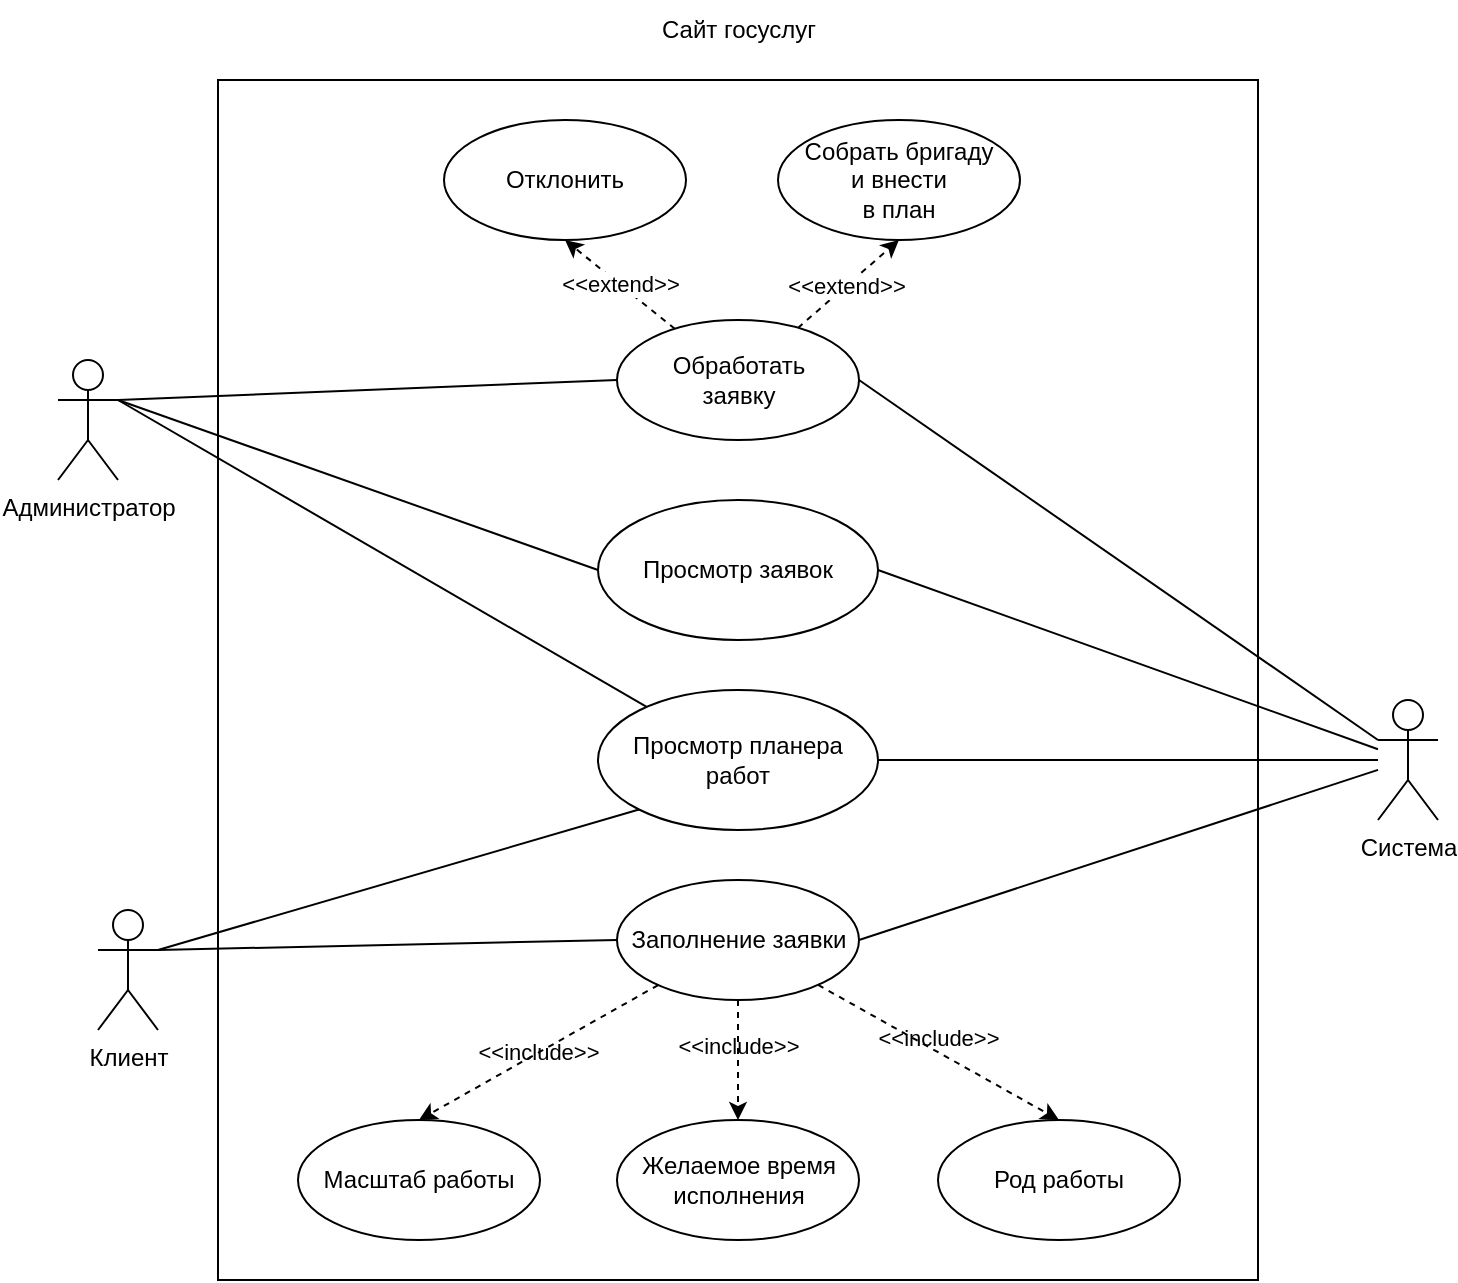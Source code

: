 <mxfile version="24.8.9">
  <diagram id="M13nzgHDiBsrt1ZgYOBN" name="Страница 1">
    <mxGraphModel dx="1106" dy="703" grid="1" gridSize="10" guides="1" tooltips="1" connect="1" arrows="1" fold="1" page="1" pageScale="1" pageWidth="827" pageHeight="1169" math="0" shadow="0">
      <root>
        <mxCell id="0" />
        <mxCell id="1" parent="0" />
        <mxCell id="l2btpocBM2kwRpMdsqXY-9" value="" style="rounded=0;whiteSpace=wrap;html=1;fillColor=none;" vertex="1" parent="1">
          <mxGeometry x="180" y="250" width="520" height="600" as="geometry" />
        </mxCell>
        <mxCell id="fY_PwHqfxWm9hgMFCMMJ-108" value="Сайт госуслуг" style="text;html=1;strokeColor=none;fillColor=none;align=center;verticalAlign=middle;whiteSpace=wrap;rounded=0;shadow=0;glass=0;sketch=0;strokeWidth=1;movable=1;resizable=1;rotatable=1;deletable=1;editable=1;connectable=1;locked=0;" parent="1" vertex="1">
          <mxGeometry x="386.5" y="210" width="107" height="30" as="geometry" />
        </mxCell>
        <mxCell id="l2btpocBM2kwRpMdsqXY-12" style="rounded=0;orthogonalLoop=1;jettySize=auto;html=1;exitX=1;exitY=0.333;exitDx=0;exitDy=0;exitPerimeter=0;entryX=0;entryY=0.5;entryDx=0;entryDy=0;endArrow=none;endFill=0;" edge="1" parent="1" source="fY_PwHqfxWm9hgMFCMMJ-110" target="l2btpocBM2kwRpMdsqXY-6">
          <mxGeometry relative="1" as="geometry" />
        </mxCell>
        <mxCell id="fY_PwHqfxWm9hgMFCMMJ-110" value="Администратор" style="shape=umlActor;verticalLabelPosition=bottom;verticalAlign=top;html=1;outlineConnect=0;shadow=0;glass=0;sketch=0;strokeColor=default;strokeWidth=1;fillColor=default;gradientColor=none;" parent="1" vertex="1">
          <mxGeometry x="100" y="390" width="30" height="60" as="geometry" />
        </mxCell>
        <mxCell id="fY_PwHqfxWm9hgMFCMMJ-111" value="Клиент" style="shape=umlActor;verticalLabelPosition=bottom;verticalAlign=top;html=1;outlineConnect=0;shadow=0;glass=0;sketch=0;strokeColor=default;strokeWidth=1;fillColor=default;gradientColor=none;" parent="1" vertex="1">
          <mxGeometry x="120" y="665" width="30" height="60" as="geometry" />
        </mxCell>
        <mxCell id="l2btpocBM2kwRpMdsqXY-1" style="edgeStyle=orthogonalEdgeStyle;rounded=0;orthogonalLoop=1;jettySize=auto;html=1;entryX=1;entryY=0.5;entryDx=0;entryDy=0;endArrow=none;endFill=0;" edge="1" parent="1" source="fY_PwHqfxWm9hgMFCMMJ-112" target="fY_PwHqfxWm9hgMFCMMJ-130">
          <mxGeometry relative="1" as="geometry" />
        </mxCell>
        <mxCell id="l2btpocBM2kwRpMdsqXY-5" style="rounded=0;orthogonalLoop=1;jettySize=auto;html=1;entryX=1;entryY=0.5;entryDx=0;entryDy=0;endArrow=none;endFill=0;" edge="1" parent="1" source="fY_PwHqfxWm9hgMFCMMJ-112" target="fY_PwHqfxWm9hgMFCMMJ-113">
          <mxGeometry relative="1" as="geometry" />
        </mxCell>
        <mxCell id="l2btpocBM2kwRpMdsqXY-11" style="rounded=0;orthogonalLoop=1;jettySize=auto;html=1;entryX=1;entryY=0.5;entryDx=0;entryDy=0;endArrow=none;endFill=0;" edge="1" parent="1" source="fY_PwHqfxWm9hgMFCMMJ-112" target="l2btpocBM2kwRpMdsqXY-6">
          <mxGeometry relative="1" as="geometry" />
        </mxCell>
        <mxCell id="fY_PwHqfxWm9hgMFCMMJ-112" value="Система" style="shape=umlActor;verticalLabelPosition=bottom;verticalAlign=top;html=1;outlineConnect=0;shadow=0;glass=0;sketch=0;strokeColor=default;strokeWidth=1;fillColor=default;gradientColor=none;" parent="1" vertex="1">
          <mxGeometry x="760" y="560" width="30" height="60" as="geometry" />
        </mxCell>
        <mxCell id="l2btpocBM2kwRpMdsqXY-2" value="&amp;lt;&amp;lt;include&amp;gt;&amp;gt;" style="rounded=0;orthogonalLoop=1;jettySize=auto;html=1;entryX=0.5;entryY=0;entryDx=0;entryDy=0;labelBackgroundColor=none;dashed=1;" edge="1" parent="1" source="fY_PwHqfxWm9hgMFCMMJ-113" target="fY_PwHqfxWm9hgMFCMMJ-116">
          <mxGeometry relative="1" as="geometry" />
        </mxCell>
        <mxCell id="l2btpocBM2kwRpMdsqXY-3" value="&lt;span style=&quot;color: rgb(0, 0, 0); font-family: Helvetica; font-size: 11px; font-style: normal; font-variant-ligatures: normal; font-variant-caps: normal; font-weight: 400; letter-spacing: normal; orphans: 2; text-align: center; text-indent: 0px; text-transform: none; widows: 2; word-spacing: 0px; -webkit-text-stroke-width: 0px; white-space: nowrap; text-decoration-thickness: initial; text-decoration-style: initial; text-decoration-color: initial; float: none; display: inline !important;&quot;&gt;&amp;lt;&amp;lt;include&amp;gt;&amp;gt;&lt;/span&gt;&lt;div&gt;&lt;br/&gt;&lt;/div&gt;" style="edgeStyle=orthogonalEdgeStyle;rounded=0;orthogonalLoop=1;jettySize=auto;html=1;entryX=0.5;entryY=0;entryDx=0;entryDy=0;labelBackgroundColor=none;dashed=1;" edge="1" parent="1" source="fY_PwHqfxWm9hgMFCMMJ-113" target="fY_PwHqfxWm9hgMFCMMJ-115">
          <mxGeometry relative="1" as="geometry" />
        </mxCell>
        <mxCell id="l2btpocBM2kwRpMdsqXY-4" value="&lt;span style=&quot;color: rgb(0, 0, 0); font-family: Helvetica; font-size: 11px; font-style: normal; font-variant-ligatures: normal; font-variant-caps: normal; font-weight: 400; letter-spacing: normal; orphans: 2; text-align: center; text-indent: 0px; text-transform: none; widows: 2; word-spacing: 0px; -webkit-text-stroke-width: 0px; white-space: nowrap; text-decoration-thickness: initial; text-decoration-style: initial; text-decoration-color: initial; float: none; display: inline !important;&quot;&gt;&amp;lt;&amp;lt;include&amp;gt;&amp;gt;&lt;/span&gt;&lt;div&gt;&lt;br/&gt;&lt;/div&gt;" style="rounded=0;orthogonalLoop=1;jettySize=auto;html=1;entryX=0.5;entryY=0;entryDx=0;entryDy=0;labelBackgroundColor=none;dashed=1;" edge="1" parent="1" source="fY_PwHqfxWm9hgMFCMMJ-113" target="fY_PwHqfxWm9hgMFCMMJ-117">
          <mxGeometry relative="1" as="geometry" />
        </mxCell>
        <mxCell id="fY_PwHqfxWm9hgMFCMMJ-113" value="Заполнение заявки" style="ellipse;whiteSpace=wrap;html=1;shadow=0;glass=0;sketch=0;strokeColor=default;strokeWidth=1;fillColor=default;gradientColor=none;" parent="1" vertex="1">
          <mxGeometry x="379.5" y="650" width="121" height="60" as="geometry" />
        </mxCell>
        <mxCell id="fY_PwHqfxWm9hgMFCMMJ-114" value="" style="endArrow=none;html=1;strokeWidth=1;curved=1;exitX=1;exitY=0.333;exitDx=0;exitDy=0;exitPerimeter=0;entryX=0;entryY=0.5;entryDx=0;entryDy=0;" parent="1" source="fY_PwHqfxWm9hgMFCMMJ-111" target="fY_PwHqfxWm9hgMFCMMJ-113" edge="1">
          <mxGeometry width="50" height="50" relative="1" as="geometry">
            <mxPoint x="80" y="625" as="sourcePoint" />
            <mxPoint x="130" y="575" as="targetPoint" />
          </mxGeometry>
        </mxCell>
        <mxCell id="fY_PwHqfxWm9hgMFCMMJ-115" value="Желаемое время&lt;br&gt;исполнения" style="ellipse;whiteSpace=wrap;html=1;shadow=0;glass=0;sketch=0;strokeColor=default;strokeWidth=1;fillColor=default;gradientColor=none;" parent="1" vertex="1">
          <mxGeometry x="379.5" y="770" width="121" height="60" as="geometry" />
        </mxCell>
        <mxCell id="fY_PwHqfxWm9hgMFCMMJ-116" value="Масштаб работы" style="ellipse;whiteSpace=wrap;html=1;shadow=0;glass=0;sketch=0;strokeColor=default;strokeWidth=1;fillColor=default;gradientColor=none;" parent="1" vertex="1">
          <mxGeometry x="220" y="770" width="121" height="60" as="geometry" />
        </mxCell>
        <mxCell id="fY_PwHqfxWm9hgMFCMMJ-117" value="Род работы" style="ellipse;whiteSpace=wrap;html=1;shadow=0;glass=0;sketch=0;strokeColor=default;strokeWidth=1;fillColor=default;gradientColor=none;" parent="1" vertex="1">
          <mxGeometry x="540" y="770" width="121" height="60" as="geometry" />
        </mxCell>
        <mxCell id="l2btpocBM2kwRpMdsqXY-13" value="&amp;lt;&amp;lt;extend&amp;gt;&amp;gt;" style="rounded=0;orthogonalLoop=1;jettySize=auto;html=1;entryX=0.5;entryY=1;entryDx=0;entryDy=0;dashed=1;" edge="1" parent="1" source="fY_PwHqfxWm9hgMFCMMJ-121" target="fY_PwHqfxWm9hgMFCMMJ-125">
          <mxGeometry relative="1" as="geometry" />
        </mxCell>
        <mxCell id="l2btpocBM2kwRpMdsqXY-14" style="rounded=0;orthogonalLoop=1;jettySize=auto;html=1;entryX=0.5;entryY=1;entryDx=0;entryDy=0;dashed=1;" edge="1" parent="1" source="fY_PwHqfxWm9hgMFCMMJ-121" target="fY_PwHqfxWm9hgMFCMMJ-123">
          <mxGeometry relative="1" as="geometry" />
        </mxCell>
        <mxCell id="l2btpocBM2kwRpMdsqXY-15" value="&amp;lt;&amp;lt;extend&amp;gt;&amp;gt;" style="edgeLabel;html=1;align=center;verticalAlign=middle;resizable=0;points=[];" vertex="1" connectable="0" parent="l2btpocBM2kwRpMdsqXY-14">
          <mxGeometry x="-0.047" relative="1" as="geometry">
            <mxPoint as="offset" />
          </mxGeometry>
        </mxCell>
        <mxCell id="fY_PwHqfxWm9hgMFCMMJ-121" value="Обработать&lt;br&gt;заявку" style="ellipse;whiteSpace=wrap;html=1;shadow=0;glass=0;sketch=0;strokeColor=default;strokeWidth=1;fillColor=default;gradientColor=none;" parent="1" vertex="1">
          <mxGeometry x="379.5" y="370" width="121" height="60" as="geometry" />
        </mxCell>
        <mxCell id="fY_PwHqfxWm9hgMFCMMJ-122" value="" style="endArrow=none;html=1;strokeWidth=1;curved=1;exitX=1;exitY=0.333;exitDx=0;exitDy=0;exitPerimeter=0;entryX=0;entryY=0.5;entryDx=0;entryDy=0;" parent="1" source="fY_PwHqfxWm9hgMFCMMJ-110" target="fY_PwHqfxWm9hgMFCMMJ-121" edge="1">
          <mxGeometry width="50" height="50" relative="1" as="geometry">
            <mxPoint x="200" y="440" as="sourcePoint" />
            <mxPoint x="240.0" y="440" as="targetPoint" />
          </mxGeometry>
        </mxCell>
        <mxCell id="fY_PwHqfxWm9hgMFCMMJ-123" value="Собрать бригаду&lt;br&gt;и внести&lt;div&gt;в план&lt;/div&gt;" style="ellipse;whiteSpace=wrap;html=1;shadow=0;glass=0;sketch=0;strokeColor=default;strokeWidth=1;fillColor=default;gradientColor=none;" parent="1" vertex="1">
          <mxGeometry x="460" y="270" width="121" height="60" as="geometry" />
        </mxCell>
        <mxCell id="fY_PwHqfxWm9hgMFCMMJ-125" value="Отклонить" style="ellipse;whiteSpace=wrap;html=1;shadow=0;glass=0;sketch=0;strokeColor=default;strokeWidth=1;fillColor=default;gradientColor=none;" parent="1" vertex="1">
          <mxGeometry x="293" y="270" width="121" height="60" as="geometry" />
        </mxCell>
        <mxCell id="fY_PwHqfxWm9hgMFCMMJ-129" value="" style="endArrow=none;html=1;strokeWidth=1;curved=1;exitX=1;exitY=0.5;exitDx=0;exitDy=0;entryX=0;entryY=0.333;entryDx=0;entryDy=0;entryPerimeter=0;" parent="1" source="fY_PwHqfxWm9hgMFCMMJ-121" target="fY_PwHqfxWm9hgMFCMMJ-112" edge="1">
          <mxGeometry width="50" height="50" relative="1" as="geometry">
            <mxPoint x="681" y="320" as="sourcePoint" />
            <mxPoint x="701.0" y="550" as="targetPoint" />
          </mxGeometry>
        </mxCell>
        <mxCell id="fY_PwHqfxWm9hgMFCMMJ-130" value="Просмотр планера&lt;br&gt;работ" style="ellipse;whiteSpace=wrap;html=1;shadow=0;glass=0;sketch=0;strokeColor=default;strokeWidth=1;fillColor=default;gradientColor=none;" parent="1" vertex="1">
          <mxGeometry x="370" y="555" width="140" height="70" as="geometry" />
        </mxCell>
        <mxCell id="fY_PwHqfxWm9hgMFCMMJ-131" value="" style="endArrow=none;html=1;strokeWidth=1;curved=1;" parent="1" target="fY_PwHqfxWm9hgMFCMMJ-130" edge="1">
          <mxGeometry width="50" height="50" relative="1" as="geometry">
            <mxPoint x="130" y="410" as="sourcePoint" />
            <mxPoint x="200.0" y="420" as="targetPoint" />
          </mxGeometry>
        </mxCell>
        <mxCell id="fY_PwHqfxWm9hgMFCMMJ-132" value="" style="endArrow=none;html=1;strokeWidth=1;curved=1;exitX=1;exitY=0.333;exitDx=0;exitDy=0;exitPerimeter=0;entryX=0;entryY=1;entryDx=0;entryDy=0;" parent="1" source="fY_PwHqfxWm9hgMFCMMJ-111" target="fY_PwHqfxWm9hgMFCMMJ-130" edge="1">
          <mxGeometry width="50" height="50" relative="1" as="geometry">
            <mxPoint x="160" y="695" as="sourcePoint" />
            <mxPoint x="200.0" y="695" as="targetPoint" />
          </mxGeometry>
        </mxCell>
        <mxCell id="l2btpocBM2kwRpMdsqXY-6" value="Просмотр заявок" style="ellipse;whiteSpace=wrap;html=1;shadow=0;glass=0;sketch=0;strokeColor=default;strokeWidth=1;fillColor=default;gradientColor=none;" vertex="1" parent="1">
          <mxGeometry x="370" y="460" width="140" height="70" as="geometry" />
        </mxCell>
      </root>
    </mxGraphModel>
  </diagram>
</mxfile>
